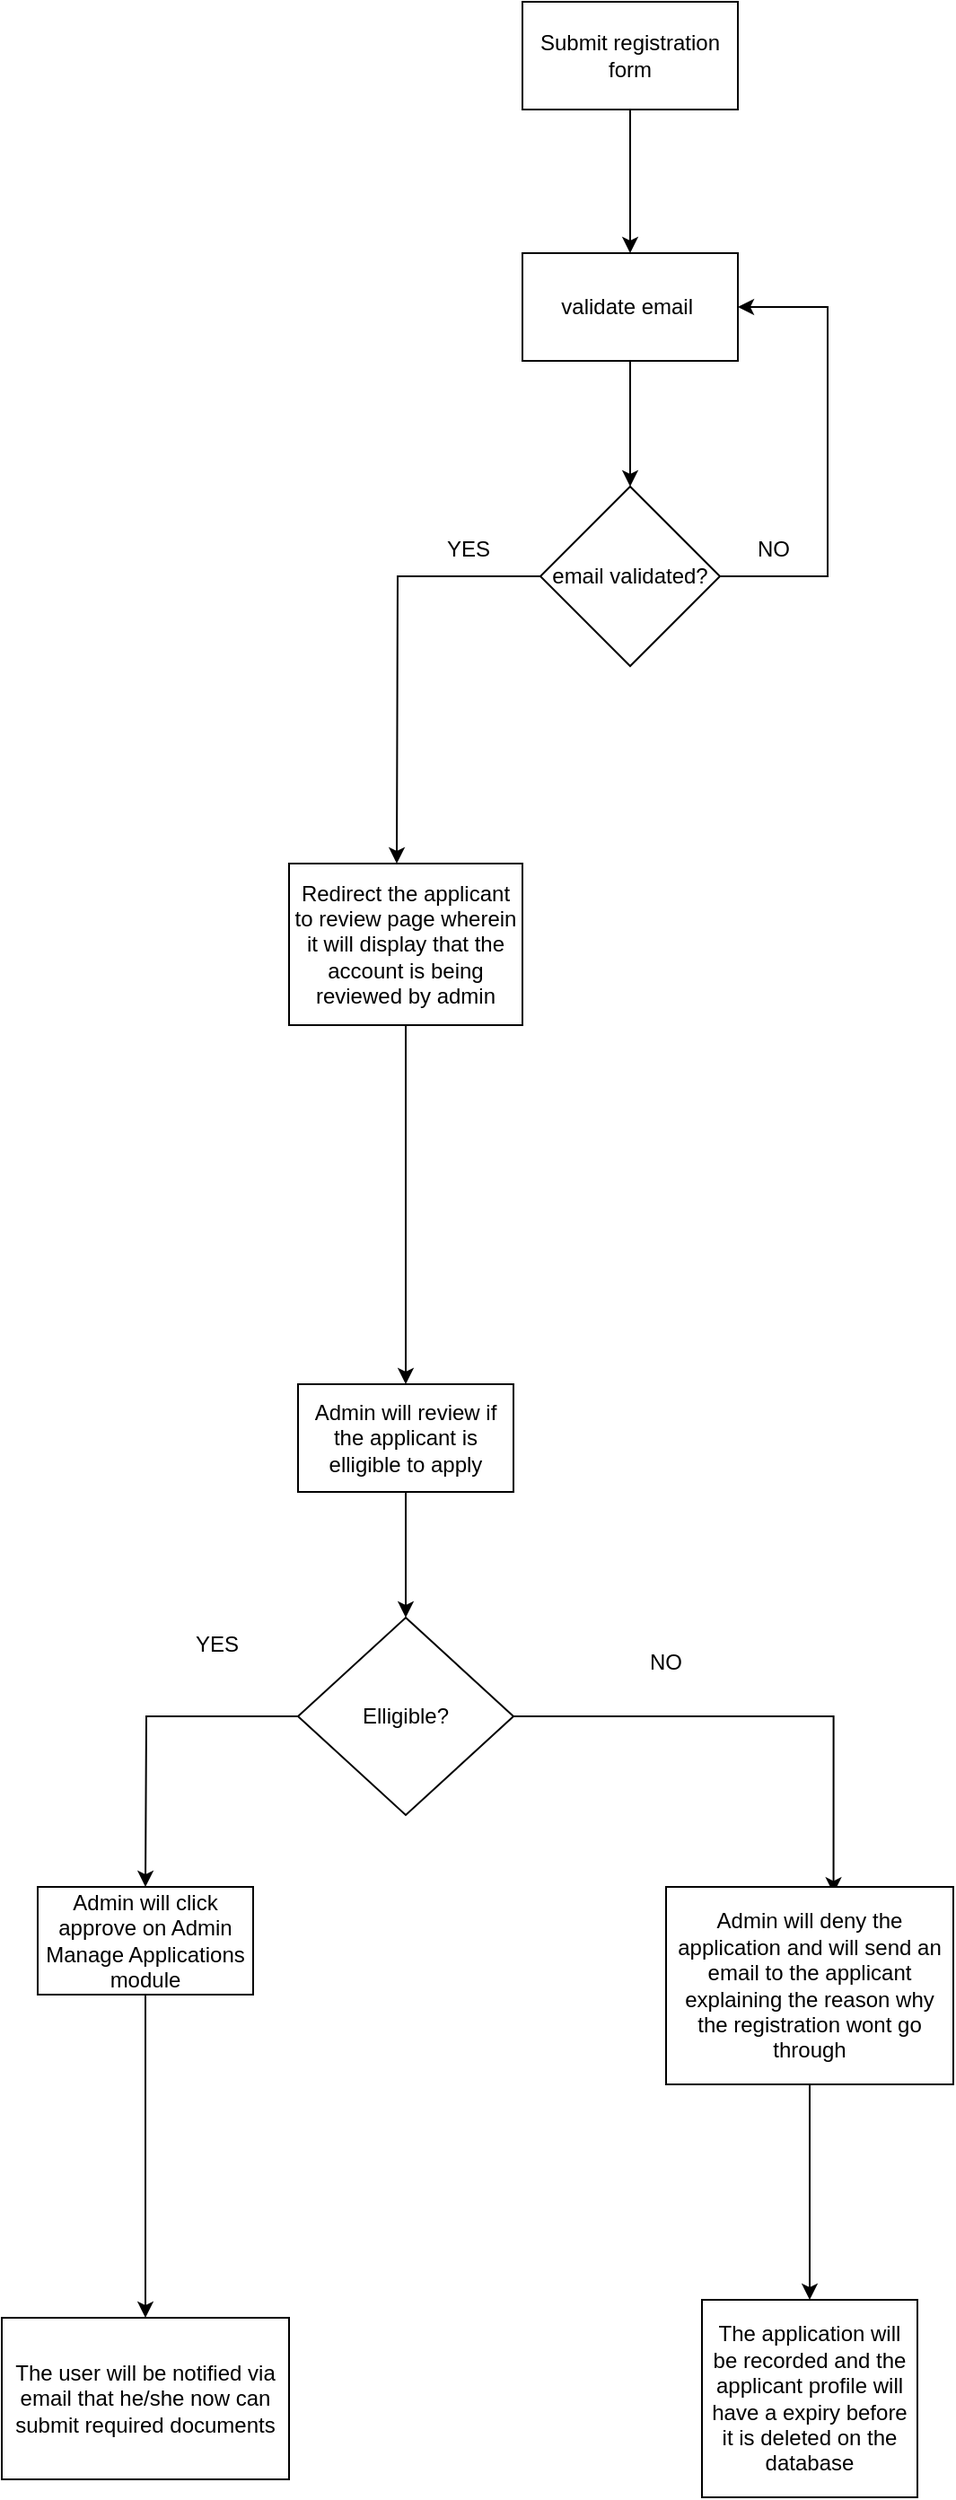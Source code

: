 <mxfile version="22.0.4" type="device">
  <diagram name="Page-1" id="A9ywtFvvibDayRX8rk0S">
    <mxGraphModel dx="1764" dy="2523" grid="1" gridSize="10" guides="1" tooltips="1" connect="1" arrows="1" fold="1" page="1" pageScale="1" pageWidth="850" pageHeight="1100" math="0" shadow="0">
      <root>
        <mxCell id="0" />
        <mxCell id="1" parent="0" />
        <mxCell id="MHMV6ur7sK5eySB-AZ1Q-2" style="edgeStyle=orthogonalEdgeStyle;rounded=0;orthogonalLoop=1;jettySize=auto;html=1;" edge="1" parent="1" source="MHMV6ur7sK5eySB-AZ1Q-1">
          <mxGeometry relative="1" as="geometry">
            <mxPoint x="310" y="300" as="targetPoint" />
          </mxGeometry>
        </mxCell>
        <mxCell id="MHMV6ur7sK5eySB-AZ1Q-1" value="Submit registration form" style="rounded=0;whiteSpace=wrap;html=1;" vertex="1" parent="1">
          <mxGeometry x="250" y="160" width="120" height="60" as="geometry" />
        </mxCell>
        <mxCell id="MHMV6ur7sK5eySB-AZ1Q-14" style="edgeStyle=orthogonalEdgeStyle;rounded=0;orthogonalLoop=1;jettySize=auto;html=1;" edge="1" parent="1" source="MHMV6ur7sK5eySB-AZ1Q-13">
          <mxGeometry relative="1" as="geometry">
            <mxPoint x="310" y="430" as="targetPoint" />
          </mxGeometry>
        </mxCell>
        <mxCell id="MHMV6ur7sK5eySB-AZ1Q-13" value="validate email&amp;nbsp;" style="rounded=0;whiteSpace=wrap;html=1;" vertex="1" parent="1">
          <mxGeometry x="250" y="300" width="120" height="60" as="geometry" />
        </mxCell>
        <mxCell id="MHMV6ur7sK5eySB-AZ1Q-16" style="edgeStyle=orthogonalEdgeStyle;rounded=0;orthogonalLoop=1;jettySize=auto;html=1;" edge="1" parent="1" source="MHMV6ur7sK5eySB-AZ1Q-15">
          <mxGeometry relative="1" as="geometry">
            <mxPoint x="180" y="640" as="targetPoint" />
          </mxGeometry>
        </mxCell>
        <mxCell id="MHMV6ur7sK5eySB-AZ1Q-18" style="edgeStyle=orthogonalEdgeStyle;rounded=0;orthogonalLoop=1;jettySize=auto;html=1;entryX=1;entryY=0.5;entryDx=0;entryDy=0;" edge="1" parent="1" source="MHMV6ur7sK5eySB-AZ1Q-15" target="MHMV6ur7sK5eySB-AZ1Q-13">
          <mxGeometry relative="1" as="geometry">
            <Array as="points">
              <mxPoint x="420" y="480" />
              <mxPoint x="420" y="330" />
            </Array>
          </mxGeometry>
        </mxCell>
        <mxCell id="MHMV6ur7sK5eySB-AZ1Q-15" value="email validated?" style="rhombus;whiteSpace=wrap;html=1;" vertex="1" parent="1">
          <mxGeometry x="260" y="430" width="100" height="100" as="geometry" />
        </mxCell>
        <mxCell id="MHMV6ur7sK5eySB-AZ1Q-24" style="edgeStyle=orthogonalEdgeStyle;rounded=0;orthogonalLoop=1;jettySize=auto;html=1;entryX=0.583;entryY=0.033;entryDx=0;entryDy=0;entryPerimeter=0;" edge="1" parent="1" source="MHMV6ur7sK5eySB-AZ1Q-17" target="MHMV6ur7sK5eySB-AZ1Q-28">
          <mxGeometry relative="1" as="geometry">
            <mxPoint x="360" y="1160" as="targetPoint" />
          </mxGeometry>
        </mxCell>
        <mxCell id="MHMV6ur7sK5eySB-AZ1Q-29" style="edgeStyle=orthogonalEdgeStyle;rounded=0;orthogonalLoop=1;jettySize=auto;html=1;" edge="1" parent="1" source="MHMV6ur7sK5eySB-AZ1Q-17">
          <mxGeometry relative="1" as="geometry">
            <mxPoint x="40" y="1210" as="targetPoint" />
          </mxGeometry>
        </mxCell>
        <mxCell id="MHMV6ur7sK5eySB-AZ1Q-17" value="Elligible?" style="rhombus;whiteSpace=wrap;html=1;" vertex="1" parent="1">
          <mxGeometry x="125" y="1060" width="120" height="110" as="geometry" />
        </mxCell>
        <mxCell id="MHMV6ur7sK5eySB-AZ1Q-19" value="NO" style="text;html=1;strokeColor=none;fillColor=none;align=center;verticalAlign=middle;whiteSpace=wrap;rounded=0;" vertex="1" parent="1">
          <mxGeometry x="360" y="450" width="60" height="30" as="geometry" />
        </mxCell>
        <mxCell id="MHMV6ur7sK5eySB-AZ1Q-20" value="YES" style="text;html=1;strokeColor=none;fillColor=none;align=center;verticalAlign=middle;whiteSpace=wrap;rounded=0;" vertex="1" parent="1">
          <mxGeometry x="190" y="450" width="60" height="30" as="geometry" />
        </mxCell>
        <mxCell id="MHMV6ur7sK5eySB-AZ1Q-22" style="edgeStyle=orthogonalEdgeStyle;rounded=0;orthogonalLoop=1;jettySize=auto;html=1;entryX=0.5;entryY=0;entryDx=0;entryDy=0;" edge="1" parent="1" source="MHMV6ur7sK5eySB-AZ1Q-21" target="MHMV6ur7sK5eySB-AZ1Q-17">
          <mxGeometry relative="1" as="geometry" />
        </mxCell>
        <mxCell id="MHMV6ur7sK5eySB-AZ1Q-21" value="Admin will review if the applicant is elligible to apply" style="rounded=0;whiteSpace=wrap;html=1;" vertex="1" parent="1">
          <mxGeometry x="125" y="930" width="120" height="60" as="geometry" />
        </mxCell>
        <mxCell id="MHMV6ur7sK5eySB-AZ1Q-25" value="YES" style="text;html=1;strokeColor=none;fillColor=none;align=center;verticalAlign=middle;whiteSpace=wrap;rounded=0;" vertex="1" parent="1">
          <mxGeometry x="50" y="1060" width="60" height="30" as="geometry" />
        </mxCell>
        <mxCell id="MHMV6ur7sK5eySB-AZ1Q-26" value="NO" style="text;html=1;strokeColor=none;fillColor=none;align=center;verticalAlign=middle;whiteSpace=wrap;rounded=0;" vertex="1" parent="1">
          <mxGeometry x="300" y="1070" width="60" height="30" as="geometry" />
        </mxCell>
        <mxCell id="MHMV6ur7sK5eySB-AZ1Q-38" style="edgeStyle=orthogonalEdgeStyle;rounded=0;orthogonalLoop=1;jettySize=auto;html=1;" edge="1" parent="1" source="MHMV6ur7sK5eySB-AZ1Q-27" target="MHMV6ur7sK5eySB-AZ1Q-31">
          <mxGeometry relative="1" as="geometry" />
        </mxCell>
        <mxCell id="MHMV6ur7sK5eySB-AZ1Q-27" value="Admin will click approve on Admin Manage Applications module" style="rounded=0;whiteSpace=wrap;html=1;" vertex="1" parent="1">
          <mxGeometry x="-20" y="1210" width="120" height="60" as="geometry" />
        </mxCell>
        <mxCell id="MHMV6ur7sK5eySB-AZ1Q-37" style="edgeStyle=orthogonalEdgeStyle;rounded=0;orthogonalLoop=1;jettySize=auto;html=1;entryX=0.5;entryY=0;entryDx=0;entryDy=0;" edge="1" parent="1" source="MHMV6ur7sK5eySB-AZ1Q-28" target="MHMV6ur7sK5eySB-AZ1Q-33">
          <mxGeometry relative="1" as="geometry" />
        </mxCell>
        <mxCell id="MHMV6ur7sK5eySB-AZ1Q-28" value="Admin will deny the application and will send an email to the applicant explaining the reason why the registration wont go through" style="rounded=0;whiteSpace=wrap;html=1;" vertex="1" parent="1">
          <mxGeometry x="330" y="1210" width="160" height="110" as="geometry" />
        </mxCell>
        <mxCell id="MHMV6ur7sK5eySB-AZ1Q-31" value="The user will be notified via email that he/she now can submit required documents" style="rounded=0;whiteSpace=wrap;html=1;" vertex="1" parent="1">
          <mxGeometry x="-40" y="1450" width="160" height="90" as="geometry" />
        </mxCell>
        <mxCell id="MHMV6ur7sK5eySB-AZ1Q-33" value="The application will be recorded and the applicant profile will have a expiry before it is deleted on the database" style="rounded=0;whiteSpace=wrap;html=1;" vertex="1" parent="1">
          <mxGeometry x="350" y="1440" width="120" height="110" as="geometry" />
        </mxCell>
        <mxCell id="MHMV6ur7sK5eySB-AZ1Q-36" style="edgeStyle=orthogonalEdgeStyle;rounded=0;orthogonalLoop=1;jettySize=auto;html=1;entryX=0.5;entryY=0;entryDx=0;entryDy=0;" edge="1" parent="1" source="MHMV6ur7sK5eySB-AZ1Q-34" target="MHMV6ur7sK5eySB-AZ1Q-21">
          <mxGeometry relative="1" as="geometry" />
        </mxCell>
        <mxCell id="MHMV6ur7sK5eySB-AZ1Q-34" value="Redirect the applicant to review page wherein it will display that the account is being reviewed by admin" style="rounded=0;whiteSpace=wrap;html=1;" vertex="1" parent="1">
          <mxGeometry x="120" y="640" width="130" height="90" as="geometry" />
        </mxCell>
      </root>
    </mxGraphModel>
  </diagram>
</mxfile>
